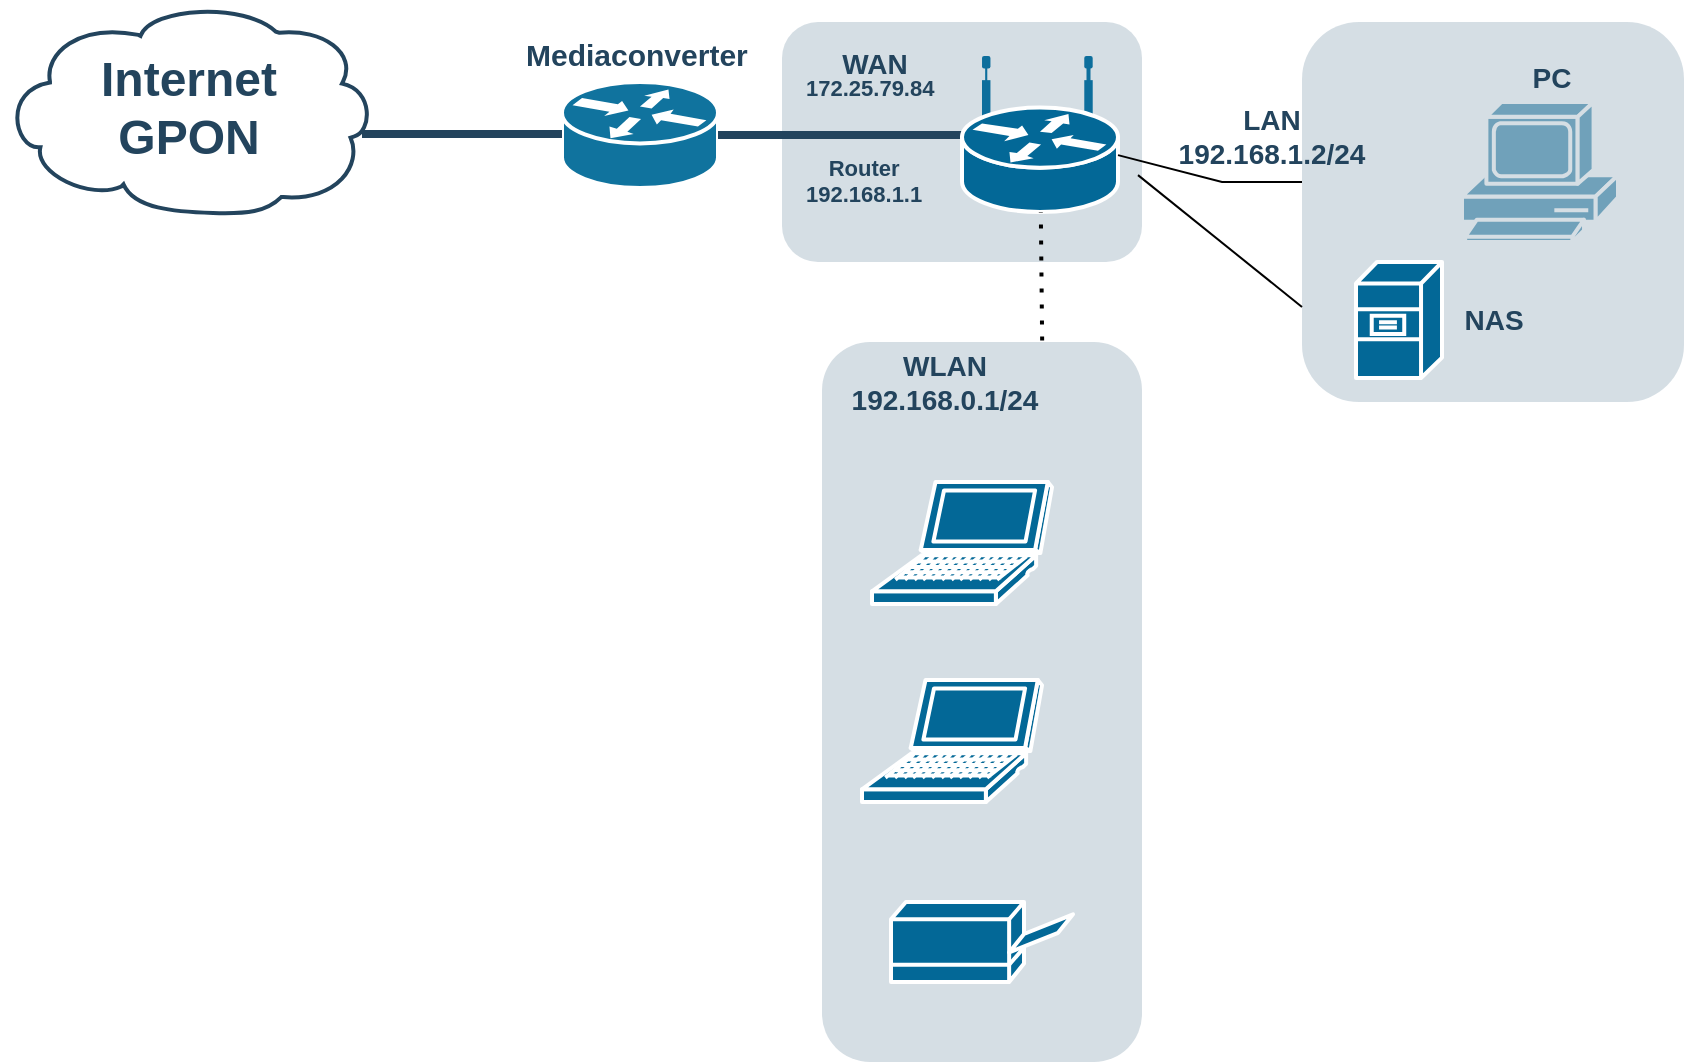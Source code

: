 <mxfile version="16.5.6" type="github">
  <diagram id="6a731a19-8d31-9384-78a2-239565b7b9f0" name="Page-1">
    <mxGraphModel dx="1422" dy="762" grid="1" gridSize="10" guides="1" tooltips="1" connect="1" arrows="1" fold="1" page="1" pageScale="1" pageWidth="827" pageHeight="1169" background="none" math="0" shadow="0">
      <root>
        <mxCell id="0" />
        <mxCell id="1" parent="0" />
        <mxCell id="2090" value="" style="rounded=1;whiteSpace=wrap;html=1;strokeColor=none;fillColor=#BAC8D3;fontSize=24;fontColor=#23445D;align=center;opacity=60;" parent="1" vertex="1">
          <mxGeometry x="470" y="70" width="180" height="120" as="geometry" />
        </mxCell>
        <mxCell id="2091" value="" style="rounded=1;whiteSpace=wrap;html=1;strokeColor=none;fillColor=#BAC8D3;fontSize=24;fontColor=#23445D;align=center;opacity=60;" parent="1" vertex="1">
          <mxGeometry x="490" y="230" width="160" height="360" as="geometry" />
        </mxCell>
        <mxCell id="2109" value="Internet&lt;br&gt;GPON" style="shape=mxgraph.cisco.storage.cloud;html=1;dashed=0;strokeColor=#23445D;fillColor=#ffffff;strokeWidth=2;fontFamily=Helvetica;fontSize=24;fontColor=#23445D;align=center;fontStyle=1" parent="1" vertex="1">
          <mxGeometry x="80" y="60" width="186" height="106" as="geometry" />
        </mxCell>
        <mxCell id="2138" value="" style="shape=mxgraph.cisco.routers.router;html=1;dashed=0;fillColor=#10739E;strokeColor=#ffffff;strokeWidth=2;verticalLabelPosition=bottom;verticalAlign=top;fontFamily=Helvetica;fontSize=36;fontColor=#FFB366" parent="1" vertex="1">
          <mxGeometry x="360" y="100" width="78" height="53" as="geometry" />
        </mxCell>
        <mxCell id="2170" value="" style="elbow=horizontal;endArrow=none;html=1;strokeColor=#23445D;endFill=0;strokeWidth=4;rounded=1;" parent="1" source="rcNIR8N15N0gZI9l1xsj-2260" target="2138" edge="1">
          <mxGeometry width="100" height="100" relative="1" as="geometry">
            <mxPoint x="910" y="220" as="sourcePoint" />
            <mxPoint x="1210.278" y="240.083" as="targetPoint" />
          </mxGeometry>
        </mxCell>
        <mxCell id="2228" value="&lt;font color=&quot;#23445d&quot;&gt;WAN&lt;/font&gt;" style="rounded=1;whiteSpace=wrap;html=1;strokeColor=none;fillColor=none;fontSize=14;fontColor=#742B21;align=center;fontStyle=1" parent="1" vertex="1">
          <mxGeometry x="480" y="81" width="73" height="19" as="geometry" />
        </mxCell>
        <mxCell id="rcNIR8N15N0gZI9l1xsj-2260" value="" style="shape=mxgraph.cisco.routers.wireless_router;sketch=0;html=1;pointerEvents=1;dashed=0;fillColor=#036897;strokeColor=#ffffff;strokeWidth=2;verticalLabelPosition=bottom;verticalAlign=top;align=center;outlineConnect=0;fontFamily=Helvetica;" vertex="1" parent="1">
          <mxGeometry x="560" y="88" width="78" height="77" as="geometry" />
        </mxCell>
        <mxCell id="rcNIR8N15N0gZI9l1xsj-2262" value="&lt;div style=&quot;text-align: center&quot;&gt;&lt;span&gt;&lt;font color=&quot;#23445d&quot; face=&quot;helvetica&quot; size=&quot;1&quot;&gt;&lt;b style=&quot;line-height: 1.3 ; font-size: 15px&quot;&gt;Mediaconverter&lt;/b&gt;&lt;/font&gt;&lt;/span&gt;&lt;/div&gt;" style="text;whiteSpace=wrap;html=1;fontFamily=Helvetica;" vertex="1" parent="1">
          <mxGeometry x="340" y="70" width="110" height="50" as="geometry" />
        </mxCell>
        <mxCell id="rcNIR8N15N0gZI9l1xsj-2263" value="" style="elbow=horizontal;endArrow=none;html=1;strokeColor=#23445D;endFill=0;strokeWidth=4;rounded=1;" edge="1" parent="1">
          <mxGeometry width="100" height="100" relative="1" as="geometry">
            <mxPoint x="360" y="126" as="sourcePoint" />
            <mxPoint x="260" y="126" as="targetPoint" />
          </mxGeometry>
        </mxCell>
        <mxCell id="rcNIR8N15N0gZI9l1xsj-2264" value="&lt;div style=&quot;text-align: center; font-size: 11px;&quot;&gt;&lt;span style=&quot;font-size: 11px;&quot;&gt;&lt;font color=&quot;#23445d&quot; face=&quot;helvetica&quot; style=&quot;font-size: 11px;&quot;&gt;&lt;b style=&quot;font-size: 11px;&quot;&gt;172.25.79.84&lt;/b&gt;&lt;/font&gt;&lt;/span&gt;&lt;/div&gt;" style="text;whiteSpace=wrap;html=1;fontFamily=Helvetica;fontSize=11;" vertex="1" parent="1">
          <mxGeometry x="480" y="90" width="110" height="50" as="geometry" />
        </mxCell>
        <mxCell id="rcNIR8N15N0gZI9l1xsj-2266" value="&lt;font color=&quot;#23445d&quot;&gt;WLAN&lt;br&gt;192.168.0.1/24&lt;br&gt;&lt;/font&gt;" style="rounded=1;whiteSpace=wrap;html=1;strokeColor=none;fillColor=none;fontSize=14;fontColor=#742B21;align=center;fontStyle=1" vertex="1" parent="1">
          <mxGeometry x="515" y="240" width="73" height="19" as="geometry" />
        </mxCell>
        <mxCell id="rcNIR8N15N0gZI9l1xsj-2267" value="" style="endArrow=none;dashed=1;html=1;dashPattern=1 3;strokeWidth=2;rounded=0;fontFamily=Helvetica;fontSize=11;exitX=0.688;exitY=-0.002;exitDx=0;exitDy=0;exitPerimeter=0;" edge="1" parent="1" source="2091" target="rcNIR8N15N0gZI9l1xsj-2260">
          <mxGeometry width="50" height="50" relative="1" as="geometry">
            <mxPoint x="680" y="350" as="sourcePoint" />
            <mxPoint x="730" y="300" as="targetPoint" />
          </mxGeometry>
        </mxCell>
        <mxCell id="rcNIR8N15N0gZI9l1xsj-2268" value="" style="shape=mxgraph.cisco.computers_and_peripherals.laptop;sketch=0;html=1;pointerEvents=1;dashed=0;fillColor=#036897;strokeColor=#ffffff;strokeWidth=2;verticalLabelPosition=bottom;verticalAlign=top;align=center;outlineConnect=0;fontFamily=Helvetica;" vertex="1" parent="1">
          <mxGeometry x="515" y="300" width="90" height="61" as="geometry" />
        </mxCell>
        <mxCell id="rcNIR8N15N0gZI9l1xsj-2269" value="" style="shape=mxgraph.cisco.computers_and_peripherals.laptop;sketch=0;html=1;pointerEvents=1;dashed=0;fillColor=#036897;strokeColor=#ffffff;strokeWidth=2;verticalLabelPosition=bottom;verticalAlign=top;align=center;outlineConnect=0;fontFamily=Helvetica;" vertex="1" parent="1">
          <mxGeometry x="510" y="399" width="90" height="61" as="geometry" />
        </mxCell>
        <mxCell id="rcNIR8N15N0gZI9l1xsj-2270" value="" style="shape=mxgraph.cisco.computers_and_peripherals.pc;sketch=0;html=1;pointerEvents=1;dashed=0;fillColor=#036897;strokeColor=#ffffff;strokeWidth=2;verticalLabelPosition=bottom;verticalAlign=top;align=center;outlineConnect=0;fontFamily=Helvetica;fontSize=11;" vertex="1" parent="1">
          <mxGeometry x="810" y="110" width="78" height="70" as="geometry" />
        </mxCell>
        <mxCell id="rcNIR8N15N0gZI9l1xsj-2271" value="" style="rounded=1;whiteSpace=wrap;html=1;strokeColor=none;fillColor=#BAC8D3;fontSize=24;fontColor=#23445D;align=center;opacity=60;" vertex="1" parent="1">
          <mxGeometry x="730" y="70" width="191" height="190" as="geometry" />
        </mxCell>
        <mxCell id="rcNIR8N15N0gZI9l1xsj-2272" value="&lt;font color=&quot;#23445d&quot;&gt;LAN 192.168.1.2/24&lt;/font&gt;" style="rounded=1;whiteSpace=wrap;html=1;strokeColor=none;fillColor=none;fontSize=14;fontColor=#742B21;align=center;fontStyle=1" vertex="1" parent="1">
          <mxGeometry x="660" y="117" width="110" height="19" as="geometry" />
        </mxCell>
        <mxCell id="rcNIR8N15N0gZI9l1xsj-2274" value="&lt;div style=&quot;text-align: center ; font-size: 11px&quot;&gt;&lt;span style=&quot;font-size: 11px&quot;&gt;&lt;font color=&quot;#23445d&quot; face=&quot;helvetica&quot; style=&quot;font-size: 11px&quot;&gt;&lt;b style=&quot;font-size: 11px&quot;&gt;Router&lt;/b&gt;&lt;/font&gt;&lt;/span&gt;&lt;/div&gt;&lt;div style=&quot;text-align: center ; font-size: 11px&quot;&gt;&lt;span style=&quot;font-size: 11px&quot;&gt;&lt;font color=&quot;#23445d&quot; face=&quot;helvetica&quot; style=&quot;font-size: 11px&quot;&gt;&lt;b style=&quot;font-size: 11px&quot;&gt;192.168.1.1&lt;/b&gt;&lt;/font&gt;&lt;/span&gt;&lt;/div&gt;" style="text;whiteSpace=wrap;html=1;fontFamily=Helvetica;fontSize=11;" vertex="1" parent="1">
          <mxGeometry x="480" y="130" width="110" height="50" as="geometry" />
        </mxCell>
        <mxCell id="rcNIR8N15N0gZI9l1xsj-2277" value="" style="shape=mxgraph.cisco.computers_and_peripherals.printer;sketch=0;html=1;pointerEvents=1;dashed=0;fillColor=#036897;strokeColor=#ffffff;strokeWidth=2;verticalLabelPosition=bottom;verticalAlign=top;align=center;outlineConnect=0;fontFamily=Helvetica;fontSize=11;" vertex="1" parent="1">
          <mxGeometry x="524.5" y="510" width="91" height="40" as="geometry" />
        </mxCell>
        <mxCell id="rcNIR8N15N0gZI9l1xsj-2279" value="" style="endArrow=none;html=1;rounded=0;fontFamily=Helvetica;fontSize=11;" edge="1" parent="1" source="rcNIR8N15N0gZI9l1xsj-2260">
          <mxGeometry width="50" height="50" relative="1" as="geometry">
            <mxPoint x="646.347" y="175" as="sourcePoint" />
            <mxPoint x="730" y="150" as="targetPoint" />
            <Array as="points">
              <mxPoint x="690" y="150" />
            </Array>
          </mxGeometry>
        </mxCell>
        <mxCell id="rcNIR8N15N0gZI9l1xsj-2280" value="" style="shape=mxgraph.cisco.servers.file_server;sketch=0;html=1;pointerEvents=1;dashed=0;fillColor=#036897;strokeColor=#ffffff;strokeWidth=2;verticalLabelPosition=bottom;verticalAlign=top;align=center;outlineConnect=0;fontFamily=Helvetica;fontSize=11;" vertex="1" parent="1">
          <mxGeometry x="757" y="190" width="43" height="58" as="geometry" />
        </mxCell>
        <mxCell id="rcNIR8N15N0gZI9l1xsj-2281" value="" style="endArrow=none;html=1;rounded=0;fontFamily=Helvetica;fontSize=11;entryX=0;entryY=0.75;entryDx=0;entryDy=0;" edge="1" parent="1" target="rcNIR8N15N0gZI9l1xsj-2271">
          <mxGeometry width="50" height="50" relative="1" as="geometry">
            <mxPoint x="648" y="146.571" as="sourcePoint" />
            <mxPoint x="700" y="220" as="targetPoint" />
            <Array as="points" />
          </mxGeometry>
        </mxCell>
        <mxCell id="rcNIR8N15N0gZI9l1xsj-2282" value="&lt;font color=&quot;#23445d&quot;&gt;NAS&lt;/font&gt;" style="rounded=1;whiteSpace=wrap;html=1;strokeColor=none;fillColor=none;fontSize=14;fontColor=#742B21;align=center;fontStyle=1" vertex="1" parent="1">
          <mxGeometry x="770.5" y="209.5" width="110" height="19" as="geometry" />
        </mxCell>
        <mxCell id="rcNIR8N15N0gZI9l1xsj-2284" value="&lt;font color=&quot;#23445d&quot;&gt;PC&lt;/font&gt;" style="rounded=1;whiteSpace=wrap;html=1;strokeColor=none;fillColor=none;fontSize=14;fontColor=#742B21;align=center;fontStyle=1" vertex="1" parent="1">
          <mxGeometry x="800" y="88" width="110" height="19" as="geometry" />
        </mxCell>
      </root>
    </mxGraphModel>
  </diagram>
</mxfile>
